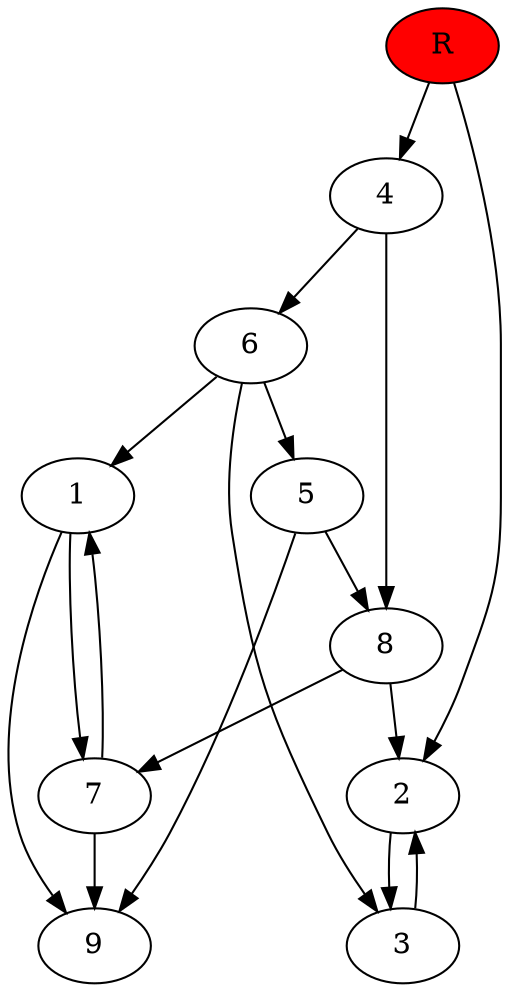 digraph prb11898 {
	1
	2
	3
	4
	5
	6
	7
	8
	R [fillcolor="#ff0000" style=filled]
	1 -> 7
	1 -> 9
	2 -> 3
	3 -> 2
	4 -> 6
	4 -> 8
	5 -> 8
	5 -> 9
	6 -> 1
	6 -> 3
	6 -> 5
	7 -> 1
	7 -> 9
	8 -> 2
	8 -> 7
	R -> 2
	R -> 4
}
